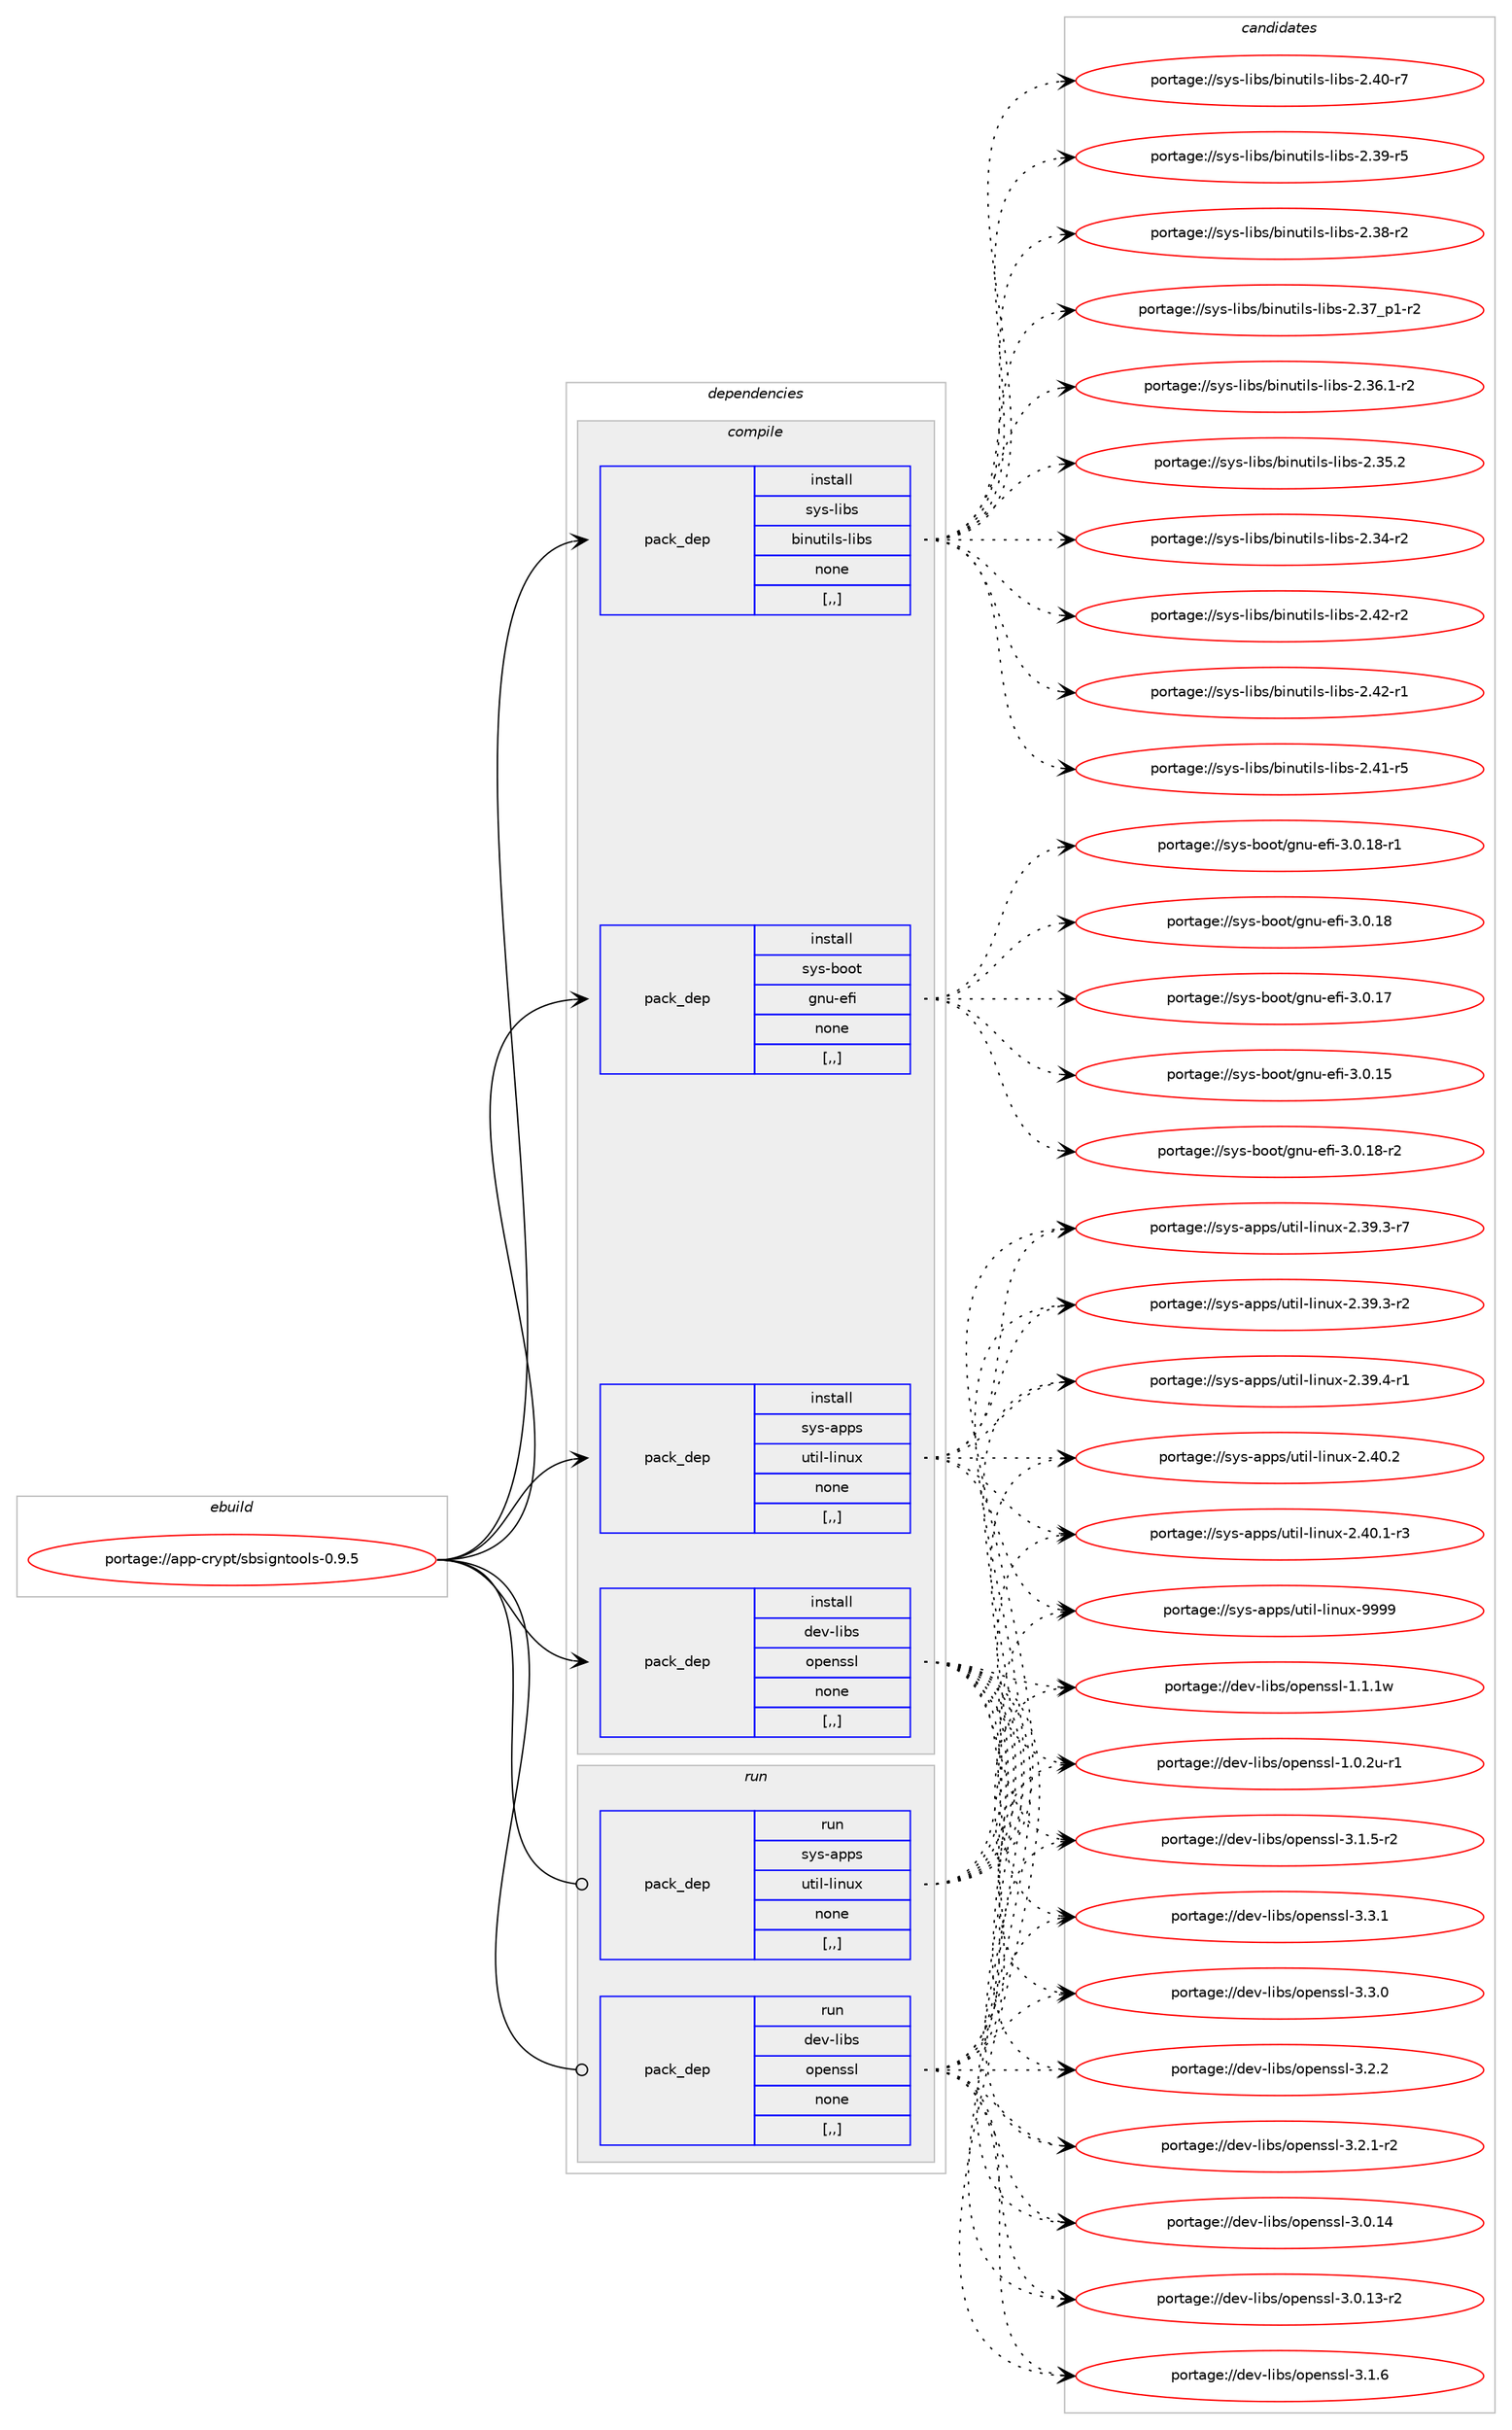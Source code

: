 digraph prolog {

# *************
# Graph options
# *************

newrank=true;
concentrate=true;
compound=true;
graph [rankdir=LR,fontname=Helvetica,fontsize=10,ranksep=1.5];#, ranksep=2.5, nodesep=0.2];
edge  [arrowhead=vee];
node  [fontname=Helvetica,fontsize=10];

# **********
# The ebuild
# **********

subgraph cluster_leftcol {
color=gray;
label=<<i>ebuild</i>>;
id [label="portage://app-crypt/sbsigntools-0.9.5", color=red, width=4, href="../app-crypt/sbsigntools-0.9.5.svg"];
}

# ****************
# The dependencies
# ****************

subgraph cluster_midcol {
color=gray;
label=<<i>dependencies</i>>;
subgraph cluster_compile {
fillcolor="#eeeeee";
style=filled;
label=<<i>compile</i>>;
subgraph pack10257 {
dependency14112 [label=<<TABLE BORDER="0" CELLBORDER="1" CELLSPACING="0" CELLPADDING="4" WIDTH="220"><TR><TD ROWSPAN="6" CELLPADDING="30">pack_dep</TD></TR><TR><TD WIDTH="110">install</TD></TR><TR><TD>dev-libs</TD></TR><TR><TD>openssl</TD></TR><TR><TD>none</TD></TR><TR><TD>[,,]</TD></TR></TABLE>>, shape=none, color=blue];
}
id:e -> dependency14112:w [weight=20,style="solid",arrowhead="vee"];
subgraph pack10258 {
dependency14113 [label=<<TABLE BORDER="0" CELLBORDER="1" CELLSPACING="0" CELLPADDING="4" WIDTH="220"><TR><TD ROWSPAN="6" CELLPADDING="30">pack_dep</TD></TR><TR><TD WIDTH="110">install</TD></TR><TR><TD>sys-apps</TD></TR><TR><TD>util-linux</TD></TR><TR><TD>none</TD></TR><TR><TD>[,,]</TD></TR></TABLE>>, shape=none, color=blue];
}
id:e -> dependency14113:w [weight=20,style="solid",arrowhead="vee"];
subgraph pack10259 {
dependency14114 [label=<<TABLE BORDER="0" CELLBORDER="1" CELLSPACING="0" CELLPADDING="4" WIDTH="220"><TR><TD ROWSPAN="6" CELLPADDING="30">pack_dep</TD></TR><TR><TD WIDTH="110">install</TD></TR><TR><TD>sys-boot</TD></TR><TR><TD>gnu-efi</TD></TR><TR><TD>none</TD></TR><TR><TD>[,,]</TD></TR></TABLE>>, shape=none, color=blue];
}
id:e -> dependency14114:w [weight=20,style="solid",arrowhead="vee"];
subgraph pack10260 {
dependency14115 [label=<<TABLE BORDER="0" CELLBORDER="1" CELLSPACING="0" CELLPADDING="4" WIDTH="220"><TR><TD ROWSPAN="6" CELLPADDING="30">pack_dep</TD></TR><TR><TD WIDTH="110">install</TD></TR><TR><TD>sys-libs</TD></TR><TR><TD>binutils-libs</TD></TR><TR><TD>none</TD></TR><TR><TD>[,,]</TD></TR></TABLE>>, shape=none, color=blue];
}
id:e -> dependency14115:w [weight=20,style="solid",arrowhead="vee"];
}
subgraph cluster_compileandrun {
fillcolor="#eeeeee";
style=filled;
label=<<i>compile and run</i>>;
}
subgraph cluster_run {
fillcolor="#eeeeee";
style=filled;
label=<<i>run</i>>;
subgraph pack10261 {
dependency14116 [label=<<TABLE BORDER="0" CELLBORDER="1" CELLSPACING="0" CELLPADDING="4" WIDTH="220"><TR><TD ROWSPAN="6" CELLPADDING="30">pack_dep</TD></TR><TR><TD WIDTH="110">run</TD></TR><TR><TD>dev-libs</TD></TR><TR><TD>openssl</TD></TR><TR><TD>none</TD></TR><TR><TD>[,,]</TD></TR></TABLE>>, shape=none, color=blue];
}
id:e -> dependency14116:w [weight=20,style="solid",arrowhead="odot"];
subgraph pack10262 {
dependency14117 [label=<<TABLE BORDER="0" CELLBORDER="1" CELLSPACING="0" CELLPADDING="4" WIDTH="220"><TR><TD ROWSPAN="6" CELLPADDING="30">pack_dep</TD></TR><TR><TD WIDTH="110">run</TD></TR><TR><TD>sys-apps</TD></TR><TR><TD>util-linux</TD></TR><TR><TD>none</TD></TR><TR><TD>[,,]</TD></TR></TABLE>>, shape=none, color=blue];
}
id:e -> dependency14117:w [weight=20,style="solid",arrowhead="odot"];
}
}

# **************
# The candidates
# **************

subgraph cluster_choices {
rank=same;
color=gray;
label=<<i>candidates</i>>;

subgraph choice10257 {
color=black;
nodesep=1;
choice100101118451081059811547111112101110115115108455146514649 [label="portage://dev-libs/openssl-3.3.1", color=red, width=4,href="../dev-libs/openssl-3.3.1.svg"];
choice100101118451081059811547111112101110115115108455146514648 [label="portage://dev-libs/openssl-3.3.0", color=red, width=4,href="../dev-libs/openssl-3.3.0.svg"];
choice100101118451081059811547111112101110115115108455146504650 [label="portage://dev-libs/openssl-3.2.2", color=red, width=4,href="../dev-libs/openssl-3.2.2.svg"];
choice1001011184510810598115471111121011101151151084551465046494511450 [label="portage://dev-libs/openssl-3.2.1-r2", color=red, width=4,href="../dev-libs/openssl-3.2.1-r2.svg"];
choice100101118451081059811547111112101110115115108455146494654 [label="portage://dev-libs/openssl-3.1.6", color=red, width=4,href="../dev-libs/openssl-3.1.6.svg"];
choice1001011184510810598115471111121011101151151084551464946534511450 [label="portage://dev-libs/openssl-3.1.5-r2", color=red, width=4,href="../dev-libs/openssl-3.1.5-r2.svg"];
choice10010111845108105981154711111210111011511510845514648464952 [label="portage://dev-libs/openssl-3.0.14", color=red, width=4,href="../dev-libs/openssl-3.0.14.svg"];
choice100101118451081059811547111112101110115115108455146484649514511450 [label="portage://dev-libs/openssl-3.0.13-r2", color=red, width=4,href="../dev-libs/openssl-3.0.13-r2.svg"];
choice100101118451081059811547111112101110115115108454946494649119 [label="portage://dev-libs/openssl-1.1.1w", color=red, width=4,href="../dev-libs/openssl-1.1.1w.svg"];
choice1001011184510810598115471111121011101151151084549464846501174511449 [label="portage://dev-libs/openssl-1.0.2u-r1", color=red, width=4,href="../dev-libs/openssl-1.0.2u-r1.svg"];
dependency14112:e -> choice100101118451081059811547111112101110115115108455146514649:w [style=dotted,weight="100"];
dependency14112:e -> choice100101118451081059811547111112101110115115108455146514648:w [style=dotted,weight="100"];
dependency14112:e -> choice100101118451081059811547111112101110115115108455146504650:w [style=dotted,weight="100"];
dependency14112:e -> choice1001011184510810598115471111121011101151151084551465046494511450:w [style=dotted,weight="100"];
dependency14112:e -> choice100101118451081059811547111112101110115115108455146494654:w [style=dotted,weight="100"];
dependency14112:e -> choice1001011184510810598115471111121011101151151084551464946534511450:w [style=dotted,weight="100"];
dependency14112:e -> choice10010111845108105981154711111210111011511510845514648464952:w [style=dotted,weight="100"];
dependency14112:e -> choice100101118451081059811547111112101110115115108455146484649514511450:w [style=dotted,weight="100"];
dependency14112:e -> choice100101118451081059811547111112101110115115108454946494649119:w [style=dotted,weight="100"];
dependency14112:e -> choice1001011184510810598115471111121011101151151084549464846501174511449:w [style=dotted,weight="100"];
}
subgraph choice10258 {
color=black;
nodesep=1;
choice115121115459711211211547117116105108451081051101171204557575757 [label="portage://sys-apps/util-linux-9999", color=red, width=4,href="../sys-apps/util-linux-9999.svg"];
choice1151211154597112112115471171161051084510810511011712045504652484650 [label="portage://sys-apps/util-linux-2.40.2", color=red, width=4,href="../sys-apps/util-linux-2.40.2.svg"];
choice11512111545971121121154711711610510845108105110117120455046524846494511451 [label="portage://sys-apps/util-linux-2.40.1-r3", color=red, width=4,href="../sys-apps/util-linux-2.40.1-r3.svg"];
choice11512111545971121121154711711610510845108105110117120455046515746524511449 [label="portage://sys-apps/util-linux-2.39.4-r1", color=red, width=4,href="../sys-apps/util-linux-2.39.4-r1.svg"];
choice11512111545971121121154711711610510845108105110117120455046515746514511455 [label="portage://sys-apps/util-linux-2.39.3-r7", color=red, width=4,href="../sys-apps/util-linux-2.39.3-r7.svg"];
choice11512111545971121121154711711610510845108105110117120455046515746514511450 [label="portage://sys-apps/util-linux-2.39.3-r2", color=red, width=4,href="../sys-apps/util-linux-2.39.3-r2.svg"];
dependency14113:e -> choice115121115459711211211547117116105108451081051101171204557575757:w [style=dotted,weight="100"];
dependency14113:e -> choice1151211154597112112115471171161051084510810511011712045504652484650:w [style=dotted,weight="100"];
dependency14113:e -> choice11512111545971121121154711711610510845108105110117120455046524846494511451:w [style=dotted,weight="100"];
dependency14113:e -> choice11512111545971121121154711711610510845108105110117120455046515746524511449:w [style=dotted,weight="100"];
dependency14113:e -> choice11512111545971121121154711711610510845108105110117120455046515746514511455:w [style=dotted,weight="100"];
dependency14113:e -> choice11512111545971121121154711711610510845108105110117120455046515746514511450:w [style=dotted,weight="100"];
}
subgraph choice10259 {
color=black;
nodesep=1;
choice11512111545981111111164710311011745101102105455146484649564511450 [label="portage://sys-boot/gnu-efi-3.0.18-r2", color=red, width=4,href="../sys-boot/gnu-efi-3.0.18-r2.svg"];
choice11512111545981111111164710311011745101102105455146484649564511449 [label="portage://sys-boot/gnu-efi-3.0.18-r1", color=red, width=4,href="../sys-boot/gnu-efi-3.0.18-r1.svg"];
choice1151211154598111111116471031101174510110210545514648464956 [label="portage://sys-boot/gnu-efi-3.0.18", color=red, width=4,href="../sys-boot/gnu-efi-3.0.18.svg"];
choice1151211154598111111116471031101174510110210545514648464955 [label="portage://sys-boot/gnu-efi-3.0.17", color=red, width=4,href="../sys-boot/gnu-efi-3.0.17.svg"];
choice1151211154598111111116471031101174510110210545514648464953 [label="portage://sys-boot/gnu-efi-3.0.15", color=red, width=4,href="../sys-boot/gnu-efi-3.0.15.svg"];
dependency14114:e -> choice11512111545981111111164710311011745101102105455146484649564511450:w [style=dotted,weight="100"];
dependency14114:e -> choice11512111545981111111164710311011745101102105455146484649564511449:w [style=dotted,weight="100"];
dependency14114:e -> choice1151211154598111111116471031101174510110210545514648464956:w [style=dotted,weight="100"];
dependency14114:e -> choice1151211154598111111116471031101174510110210545514648464955:w [style=dotted,weight="100"];
dependency14114:e -> choice1151211154598111111116471031101174510110210545514648464953:w [style=dotted,weight="100"];
}
subgraph choice10260 {
color=black;
nodesep=1;
choice11512111545108105981154798105110117116105108115451081059811545504652504511450 [label="portage://sys-libs/binutils-libs-2.42-r2", color=red, width=4,href="../sys-libs/binutils-libs-2.42-r2.svg"];
choice11512111545108105981154798105110117116105108115451081059811545504652504511449 [label="portage://sys-libs/binutils-libs-2.42-r1", color=red, width=4,href="../sys-libs/binutils-libs-2.42-r1.svg"];
choice11512111545108105981154798105110117116105108115451081059811545504652494511453 [label="portage://sys-libs/binutils-libs-2.41-r5", color=red, width=4,href="../sys-libs/binutils-libs-2.41-r5.svg"];
choice11512111545108105981154798105110117116105108115451081059811545504652484511455 [label="portage://sys-libs/binutils-libs-2.40-r7", color=red, width=4,href="../sys-libs/binutils-libs-2.40-r7.svg"];
choice11512111545108105981154798105110117116105108115451081059811545504651574511453 [label="portage://sys-libs/binutils-libs-2.39-r5", color=red, width=4,href="../sys-libs/binutils-libs-2.39-r5.svg"];
choice11512111545108105981154798105110117116105108115451081059811545504651564511450 [label="portage://sys-libs/binutils-libs-2.38-r2", color=red, width=4,href="../sys-libs/binutils-libs-2.38-r2.svg"];
choice115121115451081059811547981051101171161051081154510810598115455046515595112494511450 [label="portage://sys-libs/binutils-libs-2.37_p1-r2", color=red, width=4,href="../sys-libs/binutils-libs-2.37_p1-r2.svg"];
choice115121115451081059811547981051101171161051081154510810598115455046515446494511450 [label="portage://sys-libs/binutils-libs-2.36.1-r2", color=red, width=4,href="../sys-libs/binutils-libs-2.36.1-r2.svg"];
choice11512111545108105981154798105110117116105108115451081059811545504651534650 [label="portage://sys-libs/binutils-libs-2.35.2", color=red, width=4,href="../sys-libs/binutils-libs-2.35.2.svg"];
choice11512111545108105981154798105110117116105108115451081059811545504651524511450 [label="portage://sys-libs/binutils-libs-2.34-r2", color=red, width=4,href="../sys-libs/binutils-libs-2.34-r2.svg"];
dependency14115:e -> choice11512111545108105981154798105110117116105108115451081059811545504652504511450:w [style=dotted,weight="100"];
dependency14115:e -> choice11512111545108105981154798105110117116105108115451081059811545504652504511449:w [style=dotted,weight="100"];
dependency14115:e -> choice11512111545108105981154798105110117116105108115451081059811545504652494511453:w [style=dotted,weight="100"];
dependency14115:e -> choice11512111545108105981154798105110117116105108115451081059811545504652484511455:w [style=dotted,weight="100"];
dependency14115:e -> choice11512111545108105981154798105110117116105108115451081059811545504651574511453:w [style=dotted,weight="100"];
dependency14115:e -> choice11512111545108105981154798105110117116105108115451081059811545504651564511450:w [style=dotted,weight="100"];
dependency14115:e -> choice115121115451081059811547981051101171161051081154510810598115455046515595112494511450:w [style=dotted,weight="100"];
dependency14115:e -> choice115121115451081059811547981051101171161051081154510810598115455046515446494511450:w [style=dotted,weight="100"];
dependency14115:e -> choice11512111545108105981154798105110117116105108115451081059811545504651534650:w [style=dotted,weight="100"];
dependency14115:e -> choice11512111545108105981154798105110117116105108115451081059811545504651524511450:w [style=dotted,weight="100"];
}
subgraph choice10261 {
color=black;
nodesep=1;
choice100101118451081059811547111112101110115115108455146514649 [label="portage://dev-libs/openssl-3.3.1", color=red, width=4,href="../dev-libs/openssl-3.3.1.svg"];
choice100101118451081059811547111112101110115115108455146514648 [label="portage://dev-libs/openssl-3.3.0", color=red, width=4,href="../dev-libs/openssl-3.3.0.svg"];
choice100101118451081059811547111112101110115115108455146504650 [label="portage://dev-libs/openssl-3.2.2", color=red, width=4,href="../dev-libs/openssl-3.2.2.svg"];
choice1001011184510810598115471111121011101151151084551465046494511450 [label="portage://dev-libs/openssl-3.2.1-r2", color=red, width=4,href="../dev-libs/openssl-3.2.1-r2.svg"];
choice100101118451081059811547111112101110115115108455146494654 [label="portage://dev-libs/openssl-3.1.6", color=red, width=4,href="../dev-libs/openssl-3.1.6.svg"];
choice1001011184510810598115471111121011101151151084551464946534511450 [label="portage://dev-libs/openssl-3.1.5-r2", color=red, width=4,href="../dev-libs/openssl-3.1.5-r2.svg"];
choice10010111845108105981154711111210111011511510845514648464952 [label="portage://dev-libs/openssl-3.0.14", color=red, width=4,href="../dev-libs/openssl-3.0.14.svg"];
choice100101118451081059811547111112101110115115108455146484649514511450 [label="portage://dev-libs/openssl-3.0.13-r2", color=red, width=4,href="../dev-libs/openssl-3.0.13-r2.svg"];
choice100101118451081059811547111112101110115115108454946494649119 [label="portage://dev-libs/openssl-1.1.1w", color=red, width=4,href="../dev-libs/openssl-1.1.1w.svg"];
choice1001011184510810598115471111121011101151151084549464846501174511449 [label="portage://dev-libs/openssl-1.0.2u-r1", color=red, width=4,href="../dev-libs/openssl-1.0.2u-r1.svg"];
dependency14116:e -> choice100101118451081059811547111112101110115115108455146514649:w [style=dotted,weight="100"];
dependency14116:e -> choice100101118451081059811547111112101110115115108455146514648:w [style=dotted,weight="100"];
dependency14116:e -> choice100101118451081059811547111112101110115115108455146504650:w [style=dotted,weight="100"];
dependency14116:e -> choice1001011184510810598115471111121011101151151084551465046494511450:w [style=dotted,weight="100"];
dependency14116:e -> choice100101118451081059811547111112101110115115108455146494654:w [style=dotted,weight="100"];
dependency14116:e -> choice1001011184510810598115471111121011101151151084551464946534511450:w [style=dotted,weight="100"];
dependency14116:e -> choice10010111845108105981154711111210111011511510845514648464952:w [style=dotted,weight="100"];
dependency14116:e -> choice100101118451081059811547111112101110115115108455146484649514511450:w [style=dotted,weight="100"];
dependency14116:e -> choice100101118451081059811547111112101110115115108454946494649119:w [style=dotted,weight="100"];
dependency14116:e -> choice1001011184510810598115471111121011101151151084549464846501174511449:w [style=dotted,weight="100"];
}
subgraph choice10262 {
color=black;
nodesep=1;
choice115121115459711211211547117116105108451081051101171204557575757 [label="portage://sys-apps/util-linux-9999", color=red, width=4,href="../sys-apps/util-linux-9999.svg"];
choice1151211154597112112115471171161051084510810511011712045504652484650 [label="portage://sys-apps/util-linux-2.40.2", color=red, width=4,href="../sys-apps/util-linux-2.40.2.svg"];
choice11512111545971121121154711711610510845108105110117120455046524846494511451 [label="portage://sys-apps/util-linux-2.40.1-r3", color=red, width=4,href="../sys-apps/util-linux-2.40.1-r3.svg"];
choice11512111545971121121154711711610510845108105110117120455046515746524511449 [label="portage://sys-apps/util-linux-2.39.4-r1", color=red, width=4,href="../sys-apps/util-linux-2.39.4-r1.svg"];
choice11512111545971121121154711711610510845108105110117120455046515746514511455 [label="portage://sys-apps/util-linux-2.39.3-r7", color=red, width=4,href="../sys-apps/util-linux-2.39.3-r7.svg"];
choice11512111545971121121154711711610510845108105110117120455046515746514511450 [label="portage://sys-apps/util-linux-2.39.3-r2", color=red, width=4,href="../sys-apps/util-linux-2.39.3-r2.svg"];
dependency14117:e -> choice115121115459711211211547117116105108451081051101171204557575757:w [style=dotted,weight="100"];
dependency14117:e -> choice1151211154597112112115471171161051084510810511011712045504652484650:w [style=dotted,weight="100"];
dependency14117:e -> choice11512111545971121121154711711610510845108105110117120455046524846494511451:w [style=dotted,weight="100"];
dependency14117:e -> choice11512111545971121121154711711610510845108105110117120455046515746524511449:w [style=dotted,weight="100"];
dependency14117:e -> choice11512111545971121121154711711610510845108105110117120455046515746514511455:w [style=dotted,weight="100"];
dependency14117:e -> choice11512111545971121121154711711610510845108105110117120455046515746514511450:w [style=dotted,weight="100"];
}
}

}

